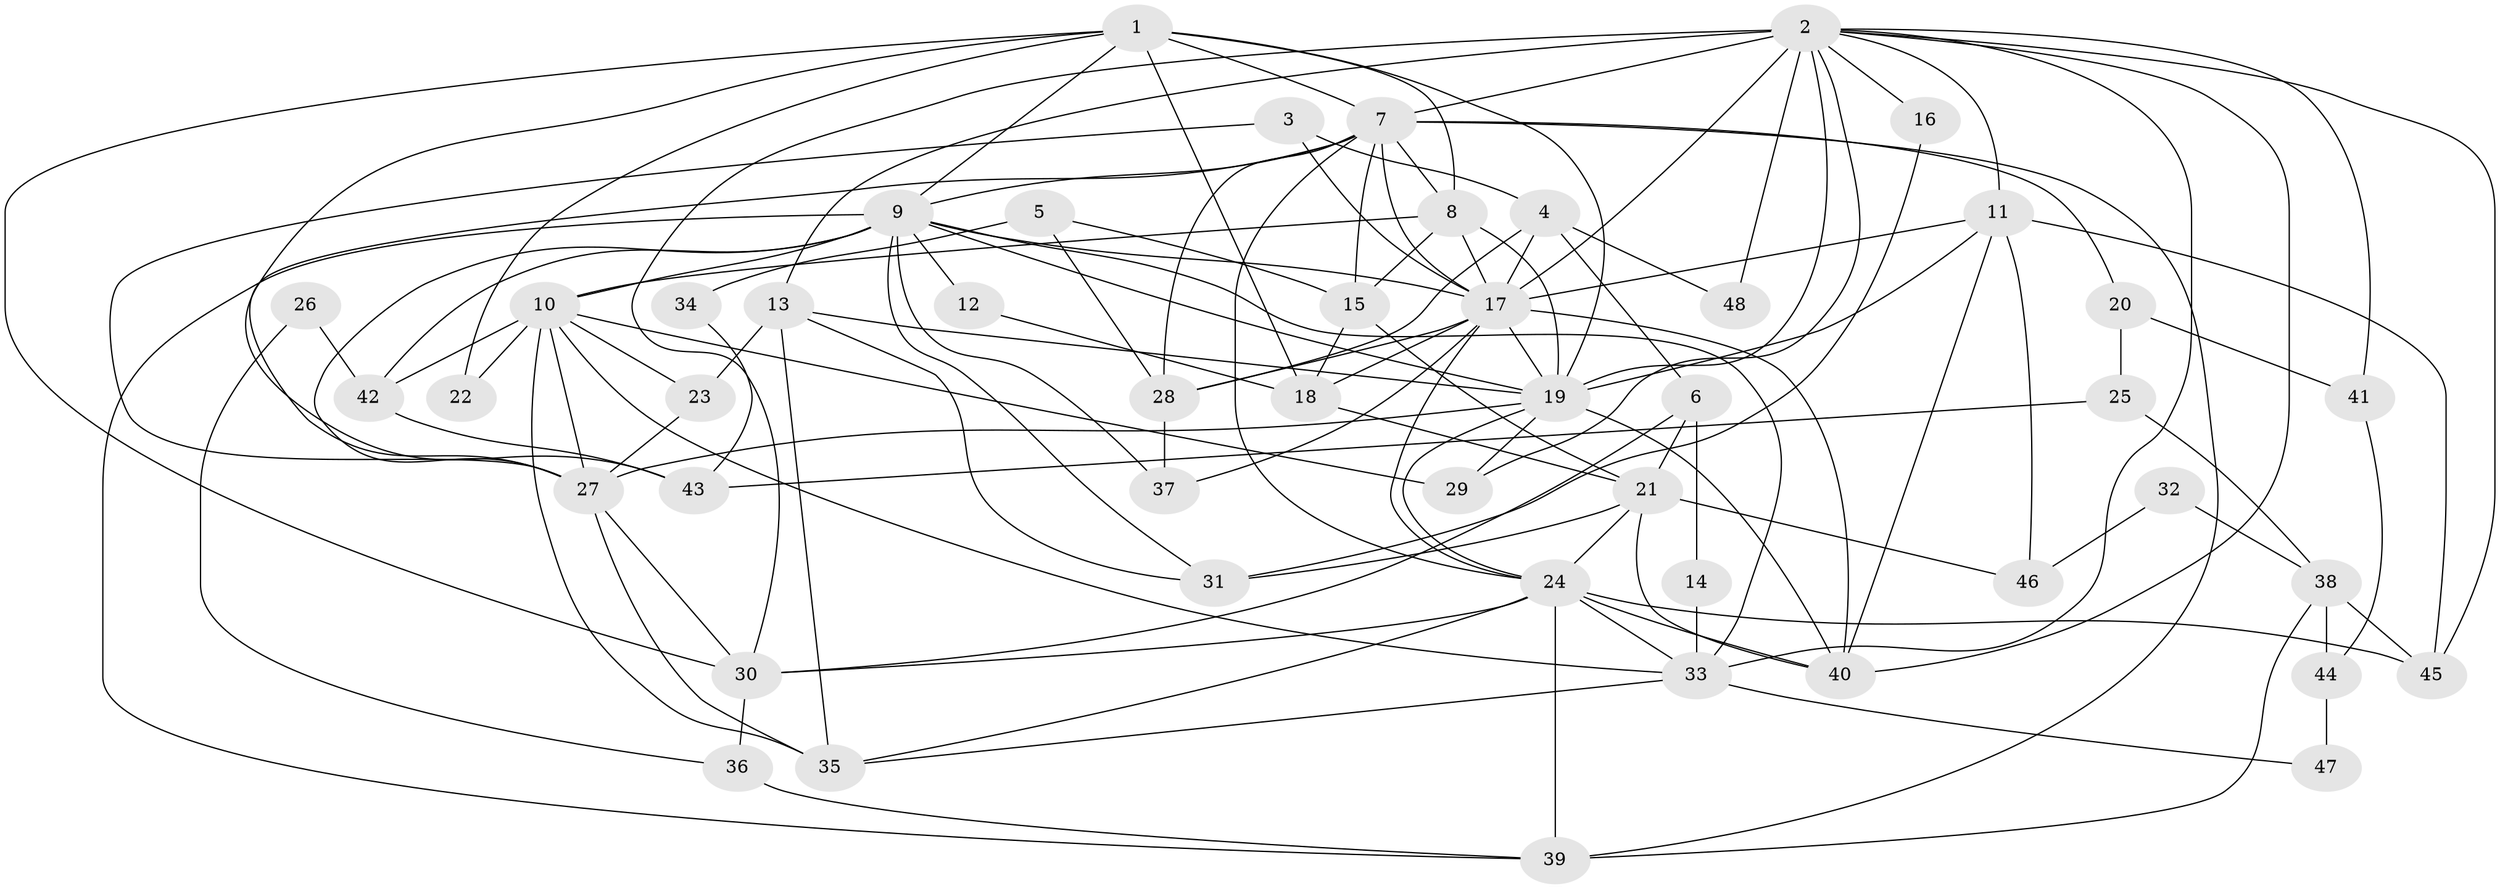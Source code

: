 // original degree distribution, {3: 0.23958333333333334, 4: 0.23958333333333334, 2: 0.15625, 5: 0.25, 6: 0.0625, 7: 0.03125, 8: 0.020833333333333332}
// Generated by graph-tools (version 1.1) at 2025/36/03/09/25 02:36:14]
// undirected, 48 vertices, 122 edges
graph export_dot {
graph [start="1"]
  node [color=gray90,style=filled];
  1;
  2;
  3;
  4;
  5;
  6;
  7;
  8;
  9;
  10;
  11;
  12;
  13;
  14;
  15;
  16;
  17;
  18;
  19;
  20;
  21;
  22;
  23;
  24;
  25;
  26;
  27;
  28;
  29;
  30;
  31;
  32;
  33;
  34;
  35;
  36;
  37;
  38;
  39;
  40;
  41;
  42;
  43;
  44;
  45;
  46;
  47;
  48;
  1 -- 7 [weight=1.0];
  1 -- 8 [weight=1.0];
  1 -- 9 [weight=1.0];
  1 -- 18 [weight=1.0];
  1 -- 19 [weight=2.0];
  1 -- 22 [weight=1.0];
  1 -- 30 [weight=1.0];
  1 -- 43 [weight=1.0];
  2 -- 7 [weight=4.0];
  2 -- 11 [weight=1.0];
  2 -- 13 [weight=2.0];
  2 -- 16 [weight=1.0];
  2 -- 17 [weight=1.0];
  2 -- 19 [weight=2.0];
  2 -- 29 [weight=2.0];
  2 -- 30 [weight=1.0];
  2 -- 33 [weight=1.0];
  2 -- 40 [weight=1.0];
  2 -- 41 [weight=1.0];
  2 -- 45 [weight=1.0];
  2 -- 48 [weight=1.0];
  3 -- 4 [weight=1.0];
  3 -- 17 [weight=1.0];
  3 -- 27 [weight=1.0];
  4 -- 6 [weight=1.0];
  4 -- 17 [weight=1.0];
  4 -- 28 [weight=1.0];
  4 -- 48 [weight=1.0];
  5 -- 15 [weight=1.0];
  5 -- 28 [weight=1.0];
  5 -- 34 [weight=1.0];
  6 -- 14 [weight=1.0];
  6 -- 21 [weight=1.0];
  6 -- 30 [weight=1.0];
  7 -- 8 [weight=1.0];
  7 -- 9 [weight=1.0];
  7 -- 15 [weight=1.0];
  7 -- 17 [weight=1.0];
  7 -- 20 [weight=1.0];
  7 -- 24 [weight=1.0];
  7 -- 27 [weight=1.0];
  7 -- 28 [weight=1.0];
  7 -- 39 [weight=1.0];
  8 -- 10 [weight=1.0];
  8 -- 15 [weight=1.0];
  8 -- 17 [weight=3.0];
  8 -- 19 [weight=2.0];
  9 -- 10 [weight=1.0];
  9 -- 12 [weight=1.0];
  9 -- 17 [weight=1.0];
  9 -- 19 [weight=1.0];
  9 -- 27 [weight=1.0];
  9 -- 31 [weight=1.0];
  9 -- 33 [weight=2.0];
  9 -- 37 [weight=1.0];
  9 -- 39 [weight=1.0];
  9 -- 42 [weight=1.0];
  10 -- 22 [weight=1.0];
  10 -- 23 [weight=1.0];
  10 -- 27 [weight=3.0];
  10 -- 29 [weight=1.0];
  10 -- 33 [weight=2.0];
  10 -- 35 [weight=1.0];
  10 -- 42 [weight=1.0];
  11 -- 17 [weight=1.0];
  11 -- 19 [weight=1.0];
  11 -- 40 [weight=1.0];
  11 -- 45 [weight=1.0];
  11 -- 46 [weight=1.0];
  12 -- 18 [weight=1.0];
  13 -- 19 [weight=1.0];
  13 -- 23 [weight=1.0];
  13 -- 31 [weight=1.0];
  13 -- 35 [weight=1.0];
  14 -- 33 [weight=1.0];
  15 -- 18 [weight=1.0];
  15 -- 21 [weight=1.0];
  16 -- 31 [weight=1.0];
  17 -- 18 [weight=1.0];
  17 -- 19 [weight=1.0];
  17 -- 24 [weight=1.0];
  17 -- 28 [weight=2.0];
  17 -- 37 [weight=1.0];
  17 -- 40 [weight=1.0];
  18 -- 21 [weight=1.0];
  19 -- 24 [weight=1.0];
  19 -- 27 [weight=1.0];
  19 -- 29 [weight=2.0];
  19 -- 40 [weight=1.0];
  20 -- 25 [weight=1.0];
  20 -- 41 [weight=1.0];
  21 -- 24 [weight=2.0];
  21 -- 31 [weight=1.0];
  21 -- 40 [weight=1.0];
  21 -- 46 [weight=1.0];
  23 -- 27 [weight=1.0];
  24 -- 30 [weight=1.0];
  24 -- 33 [weight=1.0];
  24 -- 35 [weight=1.0];
  24 -- 39 [weight=1.0];
  24 -- 40 [weight=1.0];
  24 -- 45 [weight=1.0];
  25 -- 38 [weight=1.0];
  25 -- 43 [weight=1.0];
  26 -- 36 [weight=1.0];
  26 -- 42 [weight=1.0];
  27 -- 30 [weight=1.0];
  27 -- 35 [weight=1.0];
  28 -- 37 [weight=1.0];
  30 -- 36 [weight=1.0];
  32 -- 38 [weight=1.0];
  32 -- 46 [weight=1.0];
  33 -- 35 [weight=1.0];
  33 -- 47 [weight=1.0];
  34 -- 43 [weight=1.0];
  36 -- 39 [weight=1.0];
  38 -- 39 [weight=1.0];
  38 -- 44 [weight=1.0];
  38 -- 45 [weight=1.0];
  41 -- 44 [weight=1.0];
  42 -- 43 [weight=1.0];
  44 -- 47 [weight=1.0];
}
